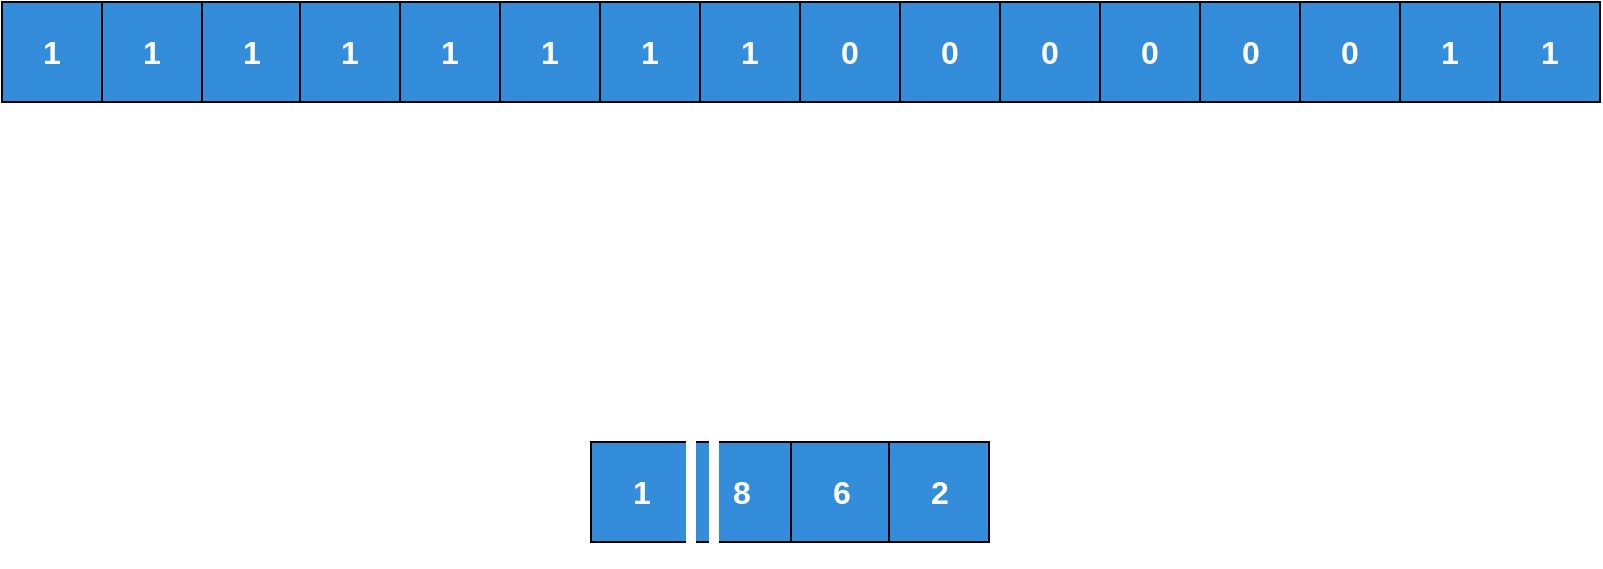 <mxfile version="12.9.4" type="device"><diagram id="ioxz8nGuPFE2VGiGSGkw" name="Page-1"><mxGraphModel dx="1240" dy="643" grid="1" gridSize="10" guides="1" tooltips="1" connect="1" arrows="1" fold="1" page="1" pageScale="1" pageWidth="827" pageHeight="1169" background="none" math="0" shadow="0"><root><mxCell id="0"/><mxCell id="1" parent="0"/><mxCell id="mfkOKR0OVDXsdkC0G3IJ-1" value="1" style="rounded=0;whiteSpace=wrap;html=1;fillColor=#348ddb;fontColor=#FFFFFF;fontStyle=1;fontSize=16;" vertex="1" parent="1"><mxGeometry x="14" y="100" width="50" height="50" as="geometry"/></mxCell><mxCell id="mfkOKR0OVDXsdkC0G3IJ-2" value="1" style="rounded=0;whiteSpace=wrap;html=1;fillColor=#348DDB;fontColor=#FFFFFF;fontStyle=1;fontSize=16;" vertex="1" parent="1"><mxGeometry x="64" y="100" width="50" height="50" as="geometry"/></mxCell><mxCell id="mfkOKR0OVDXsdkC0G3IJ-3" value="1" style="rounded=0;whiteSpace=wrap;html=1;fillColor=#348DDB;fontColor=#FFFFFF;fontStyle=1;fontSize=16;" vertex="1" parent="1"><mxGeometry x="114" y="100" width="50" height="50" as="geometry"/></mxCell><mxCell id="mfkOKR0OVDXsdkC0G3IJ-4" value="1" style="rounded=0;whiteSpace=wrap;html=1;fillColor=#348DDB;fontColor=#FFFFFF;fontStyle=1;fontSize=16;" vertex="1" parent="1"><mxGeometry x="163" y="100" width="50" height="50" as="geometry"/></mxCell><mxCell id="mfkOKR0OVDXsdkC0G3IJ-5" value="1" style="rounded=0;whiteSpace=wrap;html=1;fillColor=#348DDB;fontColor=#FFFFFF;fontStyle=1;fontSize=16;" vertex="1" parent="1"><mxGeometry x="213" y="100" width="50" height="50" as="geometry"/></mxCell><mxCell id="mfkOKR0OVDXsdkC0G3IJ-6" value="1" style="rounded=0;whiteSpace=wrap;html=1;fillColor=#348DDB;fontColor=#FFFFFF;fontStyle=1;fontSize=16;" vertex="1" parent="1"><mxGeometry x="263" y="100" width="50" height="50" as="geometry"/></mxCell><mxCell id="mfkOKR0OVDXsdkC0G3IJ-7" value="1" style="rounded=0;whiteSpace=wrap;html=1;fillColor=#348DDB;fontColor=#FFFFFF;fontStyle=1;fontSize=16;" vertex="1" parent="1"><mxGeometry x="313" y="100" width="50" height="50" as="geometry"/></mxCell><mxCell id="mfkOKR0OVDXsdkC0G3IJ-8" value="1" style="rounded=0;whiteSpace=wrap;html=1;fillColor=#348DDB;fontColor=#FFFFFF;fontStyle=1;fontSize=16;" vertex="1" parent="1"><mxGeometry x="363" y="100" width="50" height="50" as="geometry"/></mxCell><mxCell id="mfkOKR0OVDXsdkC0G3IJ-9" value="0" style="rounded=0;whiteSpace=wrap;html=1;fillColor=#348DDB;fontColor=#FFFFFF;fontStyle=1;fontSize=16;" vertex="1" parent="1"><mxGeometry x="413" y="100" width="50" height="50" as="geometry"/></mxCell><mxCell id="mfkOKR0OVDXsdkC0G3IJ-10" value="0" style="rounded=0;whiteSpace=wrap;html=1;fillColor=#348DDB;fontColor=#FFFFFF;fontStyle=1;fontSize=16;" vertex="1" parent="1"><mxGeometry x="463" y="100" width="50" height="50" as="geometry"/></mxCell><mxCell id="mfkOKR0OVDXsdkC0G3IJ-11" value="0" style="rounded=0;whiteSpace=wrap;html=1;fillColor=#348DDB;fontColor=#FFFFFF;fontStyle=1;fontSize=16;" vertex="1" parent="1"><mxGeometry x="513" y="100" width="50" height="50" as="geometry"/></mxCell><mxCell id="mfkOKR0OVDXsdkC0G3IJ-12" value="0" style="rounded=0;whiteSpace=wrap;html=1;fillColor=#348DDB;fontColor=#FFFFFF;fontStyle=1;fontSize=16;" vertex="1" parent="1"><mxGeometry x="563" y="100" width="50" height="50" as="geometry"/></mxCell><mxCell id="mfkOKR0OVDXsdkC0G3IJ-13" value="0" style="rounded=0;whiteSpace=wrap;html=1;fillColor=#348DDB;fontColor=#FFFFFF;fontStyle=1;fontSize=16;" vertex="1" parent="1"><mxGeometry x="613" y="100" width="51" height="50" as="geometry"/></mxCell><mxCell id="mfkOKR0OVDXsdkC0G3IJ-14" value="0" style="rounded=0;whiteSpace=wrap;html=1;fillColor=#348DDB;fontColor=#FFFFFF;fontStyle=1;fontSize=16;" vertex="1" parent="1"><mxGeometry x="663" y="100" width="50" height="50" as="geometry"/></mxCell><mxCell id="mfkOKR0OVDXsdkC0G3IJ-15" value="1" style="rounded=0;whiteSpace=wrap;html=1;fillColor=#348DDB;fontColor=#FFFFFF;fontStyle=1;fontSize=16;" vertex="1" parent="1"><mxGeometry x="713" y="100" width="50" height="50" as="geometry"/></mxCell><mxCell id="mfkOKR0OVDXsdkC0G3IJ-16" value="1" style="rounded=0;whiteSpace=wrap;html=1;fillColor=#348DDB;fontColor=#FFFFFF;fontStyle=1;fontSize=16;" vertex="1" parent="1"><mxGeometry x="763" y="100" width="50" height="50" as="geometry"/></mxCell><mxCell id="mfkOKR0OVDXsdkC0G3IJ-17" value="1" style="rounded=0;whiteSpace=wrap;html=1;fillColor=#348ddb;fontSize=16;fontStyle=1;fontColor=#FFFFFF;" vertex="1" parent="1"><mxGeometry x="308.5" y="320" width="50" height="50" as="geometry"/></mxCell><mxCell id="mfkOKR0OVDXsdkC0G3IJ-18" value="8" style="rounded=0;whiteSpace=wrap;html=1;fillColor=#348DDB;fontSize=16;fontStyle=1;fontColor=#FFFFFF;" vertex="1" parent="1"><mxGeometry x="358.5" y="320" width="50" height="50" as="geometry"/></mxCell><mxCell id="mfkOKR0OVDXsdkC0G3IJ-19" value="6" style="rounded=0;whiteSpace=wrap;html=1;fillColor=#348DDB;fontSize=16;fontStyle=1;fontColor=#FFFFFF;" vertex="1" parent="1"><mxGeometry x="408.5" y="320" width="50" height="50" as="geometry"/></mxCell><mxCell id="mfkOKR0OVDXsdkC0G3IJ-20" value="2" style="rounded=0;whiteSpace=wrap;html=1;fillColor=#348DDB;fontSize=16;fontStyle=1;fontColor=#FFFFFF;" vertex="1" parent="1"><mxGeometry x="457.5" y="320" width="50" height="50" as="geometry"/></mxCell><mxCell id="mfkOKR0OVDXsdkC0G3IJ-21" value="" style="shape=flexArrow;endArrow=classic;html=1;fillColor=#FFFFFF;endWidth=28;endSize=8.29;labelBackgroundColor=#FFFFFF;fontColor=#FFFFFF;strokeColor=#FFFFFF;" edge="1" parent="1"><mxGeometry width="50" height="50" relative="1" as="geometry"><mxPoint x="407.5" y="180" as="sourcePoint"/><mxPoint x="408" y="290" as="targetPoint"/></mxGeometry></mxCell><mxCell id="mfkOKR0OVDXsdkC0G3IJ-22" value="&lt;font&gt;&lt;b&gt;Run Length&lt;br&gt;&amp;nbsp;Encoding&lt;/b&gt;&lt;/font&gt;" style="text;html=1;align=center;verticalAlign=middle;resizable=0;points=[];autosize=1;fontSize=16;fontColor=#FFFFFF;" vertex="1" parent="1"><mxGeometry x="433" y="210" width="100" height="40" as="geometry"/></mxCell><mxCell id="mfkOKR0OVDXsdkC0G3IJ-35" value="" style="rounded=0;whiteSpace=wrap;html=1;fillColor=none;fontSize=16;strokeWidth=5;strokeColor=#FFFFFF;" vertex="1" parent="1"><mxGeometry x="300" y="310" width="58.5" height="70" as="geometry"/></mxCell><mxCell id="mfkOKR0OVDXsdkC0G3IJ-36" value="" style="rounded=0;whiteSpace=wrap;html=1;fillColor=none;fontSize=16;strokeWidth=5;strokeColor=#FFFFFF;" vertex="1" parent="1"><mxGeometry x="370" y="310" width="150" height="70" as="geometry"/></mxCell><mxCell id="mfkOKR0OVDXsdkC0G3IJ-37" value="&lt;font&gt;Image &lt;br&gt;starts with&lt;/font&gt;" style="text;html=1;align=center;verticalAlign=middle;resizable=0;points=[];autosize=1;fontSize=16;fontColor=#FFFFFF;" vertex="1" parent="1"><mxGeometry x="210" y="333" width="90" height="40" as="geometry"/></mxCell><mxCell id="mfkOKR0OVDXsdkC0G3IJ-39" value="Encoded &lt;br&gt;Data" style="text;html=1;fontSize=16;fontColor=#FFFFFF;" vertex="1" parent="1"><mxGeometry x="533" y="330" width="150" height="30" as="geometry"/></mxCell></root></mxGraphModel></diagram></mxfile>